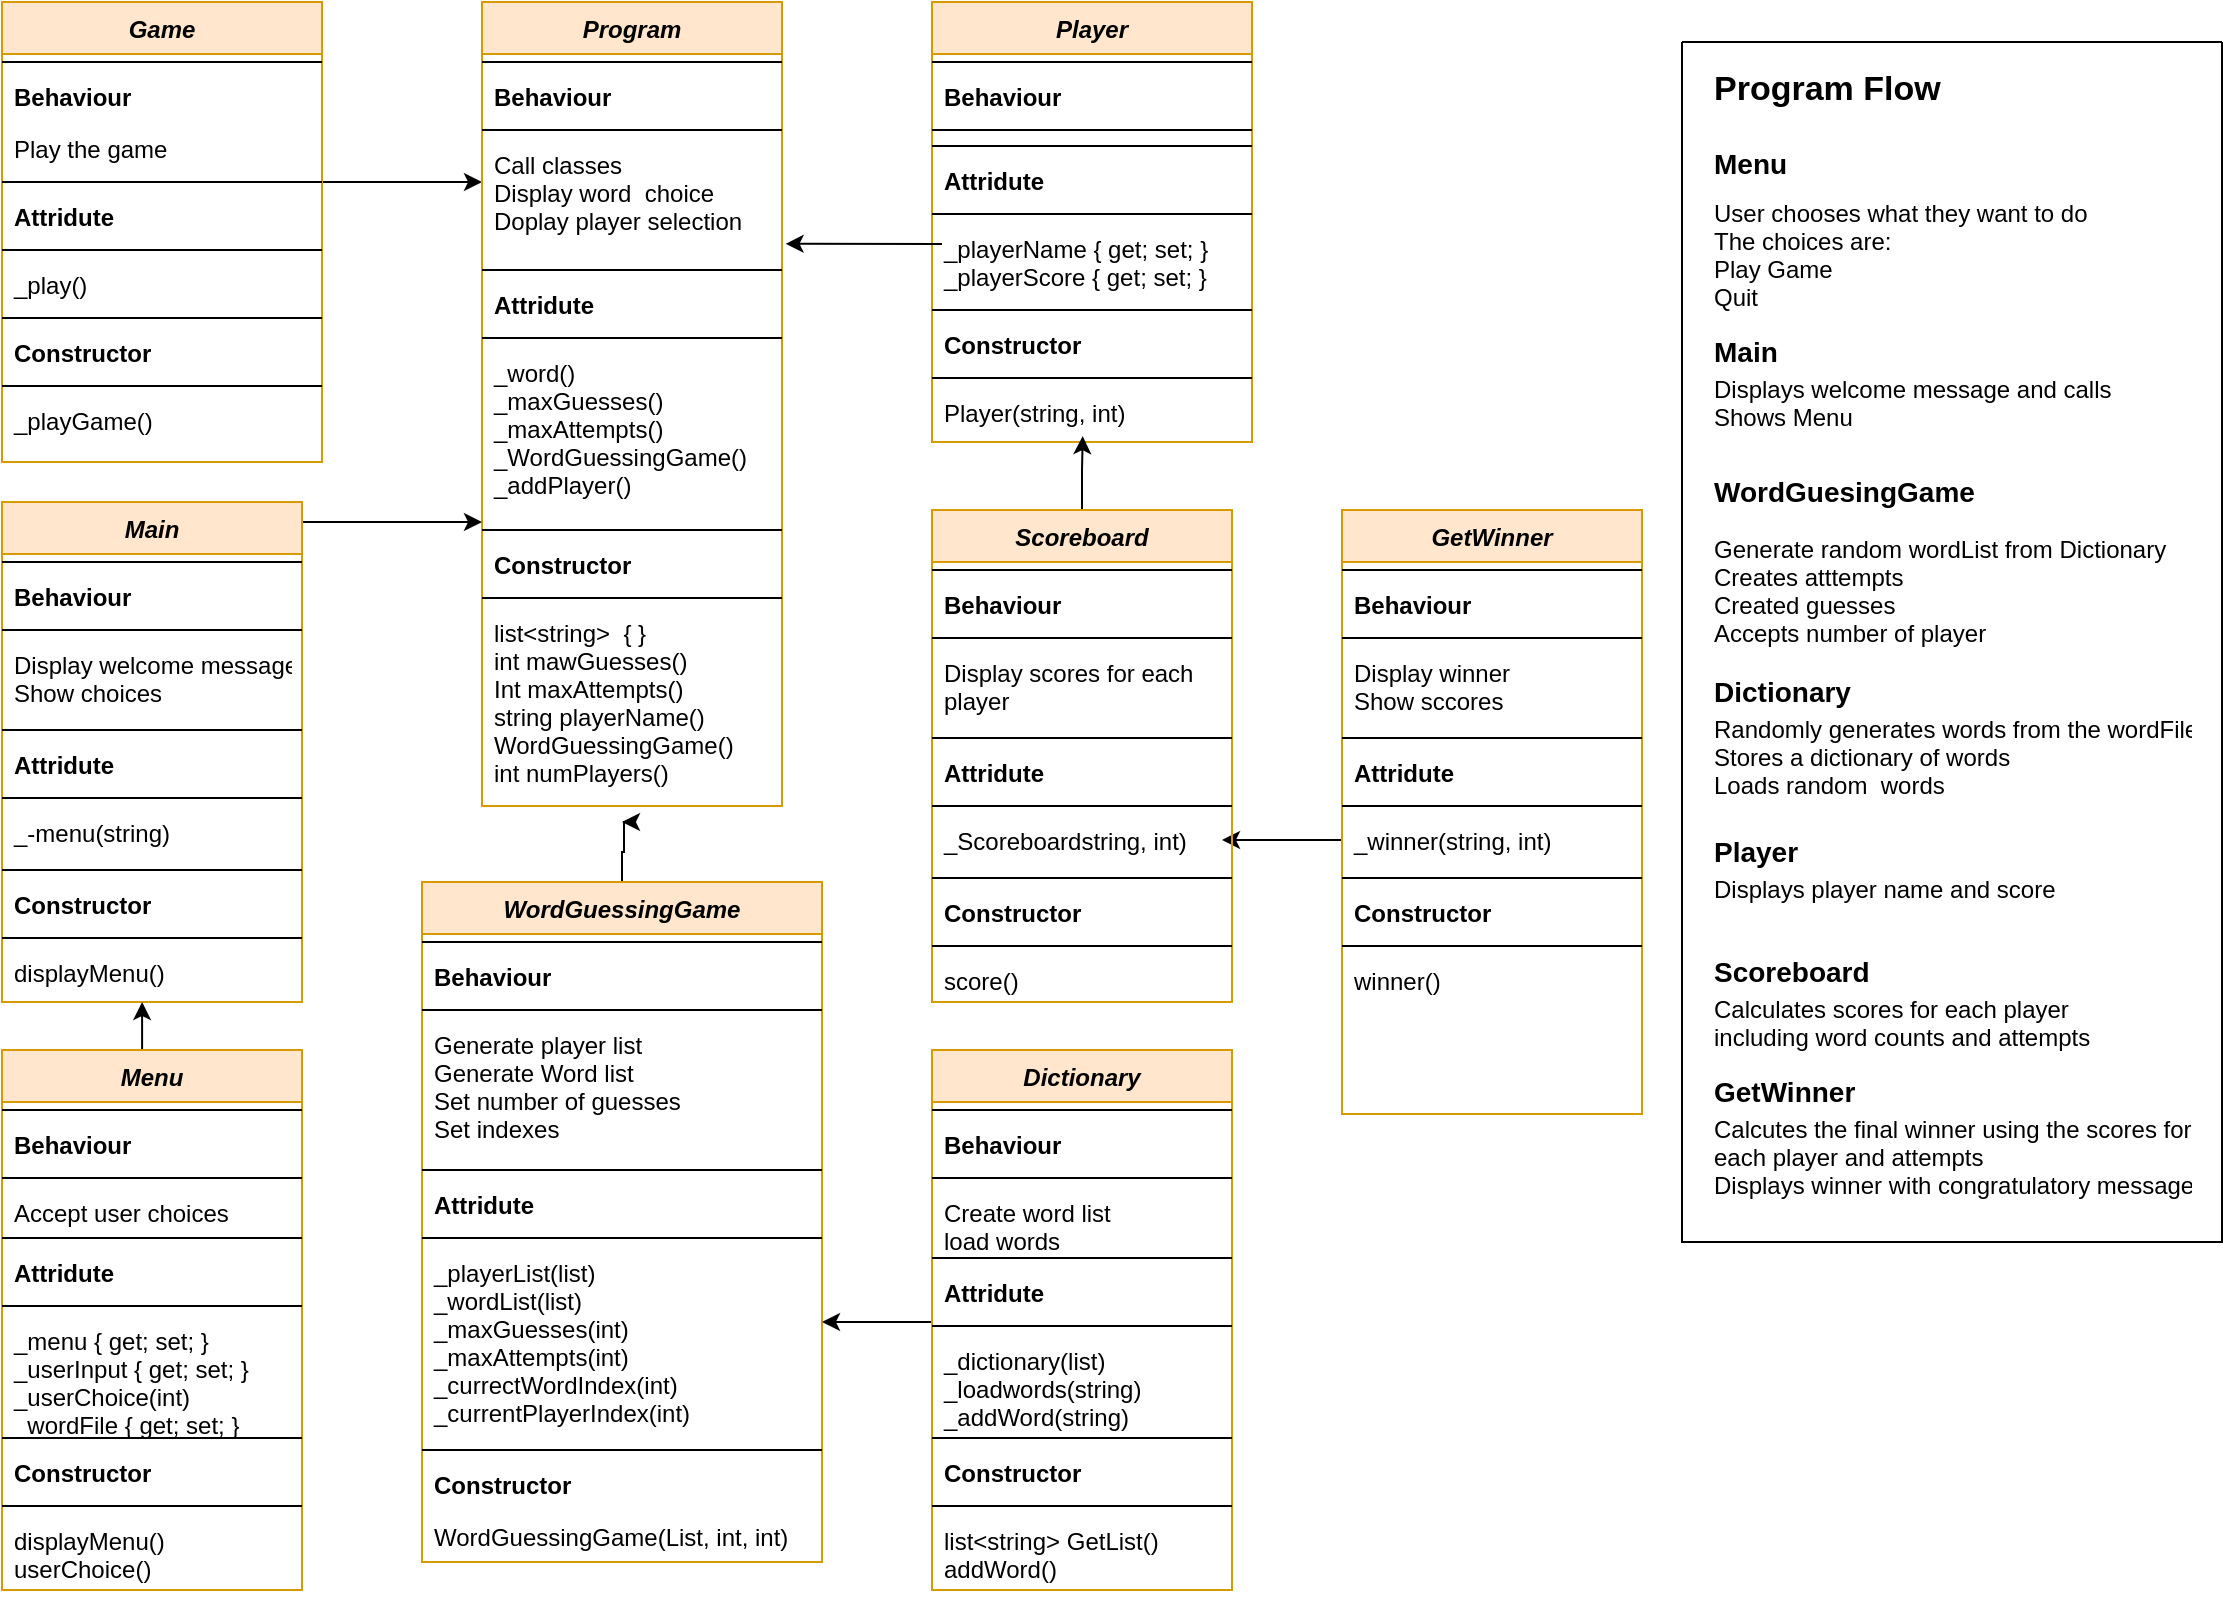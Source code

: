 <mxfile version="21.6.2" type="device">
  <diagram id="C5RBs43oDa-KdzZeNtuy" name="Page-1">
    <mxGraphModel dx="814" dy="486" grid="1" gridSize="10" guides="1" tooltips="1" connect="1" arrows="1" fold="1" page="1" pageScale="1" pageWidth="1169" pageHeight="827" math="0" shadow="0">
      <root>
        <mxCell id="WIyWlLk6GJQsqaUBKTNV-0" />
        <mxCell id="WIyWlLk6GJQsqaUBKTNV-1" parent="WIyWlLk6GJQsqaUBKTNV-0" />
        <mxCell id="d8vHZ9-CNIbVvPVvs19G-96" style="edgeStyle=orthogonalEdgeStyle;rounded=0;orthogonalLoop=1;jettySize=auto;html=1;entryX=0;entryY=0.355;entryDx=0;entryDy=0;entryPerimeter=0;" edge="1" parent="WIyWlLk6GJQsqaUBKTNV-1" source="zkfFHV4jXpPFQw0GAbJ--0" target="d8vHZ9-CNIbVvPVvs19G-12">
          <mxGeometry relative="1" as="geometry">
            <Array as="points">
              <mxPoint x="270" y="110" />
              <mxPoint x="270" y="110" />
            </Array>
          </mxGeometry>
        </mxCell>
        <mxCell id="zkfFHV4jXpPFQw0GAbJ--0" value="Game" style="swimlane;fontStyle=3;align=center;verticalAlign=top;childLayout=stackLayout;horizontal=1;startSize=26;horizontalStack=0;resizeParent=1;resizeLast=0;collapsible=1;marginBottom=0;rounded=0;shadow=0;strokeWidth=1;fillColor=#ffe6cc;strokeColor=#d79b00;" parent="WIyWlLk6GJQsqaUBKTNV-1" vertex="1">
          <mxGeometry x="40" y="20" width="160" height="230" as="geometry">
            <mxRectangle x="230" y="140" width="160" height="26" as="alternateBounds" />
          </mxGeometry>
        </mxCell>
        <mxCell id="VGXQADPyD4Q5-ebPtg5F-6" value="" style="line;html=1;strokeWidth=1;align=left;verticalAlign=middle;spacingTop=-1;spacingLeft=3;spacingRight=3;rotatable=0;labelPosition=right;points=[];portConstraint=eastwest;" parent="zkfFHV4jXpPFQw0GAbJ--0" vertex="1">
          <mxGeometry y="26" width="160" height="8" as="geometry" />
        </mxCell>
        <mxCell id="zkfFHV4jXpPFQw0GAbJ--5" value="Behaviour" style="text;align=left;verticalAlign=top;spacingLeft=4;spacingRight=4;overflow=hidden;rotatable=0;points=[[0,0.5],[1,0.5]];portConstraint=eastwest;fontStyle=1" parent="zkfFHV4jXpPFQw0GAbJ--0" vertex="1">
          <mxGeometry y="34" width="160" height="26" as="geometry" />
        </mxCell>
        <mxCell id="VGXQADPyD4Q5-ebPtg5F-7" value="Play the game" style="text;align=left;verticalAlign=top;spacingLeft=4;spacingRight=4;overflow=hidden;rotatable=0;points=[[0,0.5],[1,0.5]];portConstraint=eastwest;rounded=0;shadow=0;html=0;" parent="zkfFHV4jXpPFQw0GAbJ--0" vertex="1">
          <mxGeometry y="60" width="160" height="26" as="geometry" />
        </mxCell>
        <mxCell id="pnbBOnUo3gL6oTOaRsBU-0" value="" style="line;html=1;strokeWidth=1;align=left;verticalAlign=middle;spacingTop=-1;spacingLeft=3;spacingRight=3;rotatable=0;labelPosition=right;points=[];portConstraint=eastwest;" parent="zkfFHV4jXpPFQw0GAbJ--0" vertex="1">
          <mxGeometry y="86" width="160" height="8" as="geometry" />
        </mxCell>
        <mxCell id="zkfFHV4jXpPFQw0GAbJ--1" value="Attridute" style="text;align=left;verticalAlign=top;spacingLeft=4;spacingRight=4;overflow=hidden;rotatable=0;points=[[0,0.5],[1,0.5]];portConstraint=eastwest;fontStyle=1;" parent="zkfFHV4jXpPFQw0GAbJ--0" vertex="1">
          <mxGeometry y="94" width="160" height="26" as="geometry" />
        </mxCell>
        <mxCell id="pnbBOnUo3gL6oTOaRsBU-6" value="" style="line;html=1;strokeWidth=1;align=left;verticalAlign=middle;spacingTop=-1;spacingLeft=3;spacingRight=3;rotatable=0;labelPosition=right;points=[];portConstraint=eastwest;" parent="zkfFHV4jXpPFQw0GAbJ--0" vertex="1">
          <mxGeometry y="120" width="160" height="8" as="geometry" />
        </mxCell>
        <mxCell id="VGXQADPyD4Q5-ebPtg5F-2" value="_play()" style="text;align=left;verticalAlign=top;spacingLeft=4;spacingRight=4;overflow=hidden;rotatable=0;points=[[0,0.5],[1,0.5]];portConstraint=eastwest;rounded=0;shadow=0;html=0;" parent="zkfFHV4jXpPFQw0GAbJ--0" vertex="1">
          <mxGeometry y="128" width="160" height="26" as="geometry" />
        </mxCell>
        <mxCell id="pnbBOnUo3gL6oTOaRsBU-2" value="" style="line;html=1;strokeWidth=1;align=left;verticalAlign=middle;spacingTop=-1;spacingLeft=3;spacingRight=3;rotatable=0;labelPosition=right;points=[];portConstraint=eastwest;" parent="zkfFHV4jXpPFQw0GAbJ--0" vertex="1">
          <mxGeometry y="154" width="160" height="8" as="geometry" />
        </mxCell>
        <mxCell id="pnbBOnUo3gL6oTOaRsBU-1" value="Constructor" style="text;align=left;verticalAlign=top;spacingLeft=4;spacingRight=4;overflow=hidden;rotatable=0;points=[[0,0.5],[1,0.5]];portConstraint=eastwest;fontStyle=1;" parent="zkfFHV4jXpPFQw0GAbJ--0" vertex="1">
          <mxGeometry y="162" width="160" height="26" as="geometry" />
        </mxCell>
        <mxCell id="pnbBOnUo3gL6oTOaRsBU-4" value="" style="line;html=1;strokeWidth=1;align=left;verticalAlign=middle;spacingTop=-1;spacingLeft=3;spacingRight=3;rotatable=0;labelPosition=right;points=[];portConstraint=eastwest;" parent="zkfFHV4jXpPFQw0GAbJ--0" vertex="1">
          <mxGeometry y="188" width="160" height="8" as="geometry" />
        </mxCell>
        <mxCell id="pnbBOnUo3gL6oTOaRsBU-3" value="_playGame()" style="text;align=left;verticalAlign=top;spacingLeft=4;spacingRight=4;overflow=hidden;rotatable=0;points=[[0,0.5],[1,0.5]];portConstraint=eastwest;rounded=0;shadow=0;html=0;" parent="zkfFHV4jXpPFQw0GAbJ--0" vertex="1">
          <mxGeometry y="196" width="160" height="26" as="geometry" />
        </mxCell>
        <mxCell id="d8vHZ9-CNIbVvPVvs19G-102" style="edgeStyle=orthogonalEdgeStyle;rounded=0;orthogonalLoop=1;jettySize=auto;html=1;" edge="1" parent="WIyWlLk6GJQsqaUBKTNV-1" source="pnbBOnUo3gL6oTOaRsBU-7">
          <mxGeometry relative="1" as="geometry">
            <mxPoint x="350" y="430" as="targetPoint" />
            <Array as="points">
              <mxPoint x="350" y="445" />
              <mxPoint x="351" y="445" />
            </Array>
          </mxGeometry>
        </mxCell>
        <mxCell id="pnbBOnUo3gL6oTOaRsBU-7" value="WordGuessingGame" style="swimlane;fontStyle=3;align=center;verticalAlign=top;childLayout=stackLayout;horizontal=1;startSize=26;horizontalStack=0;resizeParent=1;resizeLast=0;collapsible=1;marginBottom=0;rounded=0;shadow=0;strokeWidth=1;fillColor=#ffe6cc;strokeColor=#d79b00;" parent="WIyWlLk6GJQsqaUBKTNV-1" vertex="1">
          <mxGeometry x="250" y="460" width="200" height="340" as="geometry">
            <mxRectangle x="230" y="140" width="160" height="26" as="alternateBounds" />
          </mxGeometry>
        </mxCell>
        <mxCell id="pnbBOnUo3gL6oTOaRsBU-8" value="" style="line;html=1;strokeWidth=1;align=left;verticalAlign=middle;spacingTop=-1;spacingLeft=3;spacingRight=3;rotatable=0;labelPosition=right;points=[];portConstraint=eastwest;" parent="pnbBOnUo3gL6oTOaRsBU-7" vertex="1">
          <mxGeometry y="26" width="200" height="8" as="geometry" />
        </mxCell>
        <mxCell id="pnbBOnUo3gL6oTOaRsBU-9" value="Behaviour" style="text;align=left;verticalAlign=top;spacingLeft=4;spacingRight=4;overflow=hidden;rotatable=0;points=[[0,0.5],[1,0.5]];portConstraint=eastwest;fontStyle=1" parent="pnbBOnUo3gL6oTOaRsBU-7" vertex="1">
          <mxGeometry y="34" width="200" height="26" as="geometry" />
        </mxCell>
        <mxCell id="pnbBOnUo3gL6oTOaRsBU-10" value="" style="line;html=1;strokeWidth=1;align=left;verticalAlign=middle;spacingTop=-1;spacingLeft=3;spacingRight=3;rotatable=0;labelPosition=right;points=[];portConstraint=eastwest;" parent="pnbBOnUo3gL6oTOaRsBU-7" vertex="1">
          <mxGeometry y="60" width="200" height="8" as="geometry" />
        </mxCell>
        <mxCell id="pnbBOnUo3gL6oTOaRsBU-11" value="Generate player list&#xa;Generate Word list&#xa;Set number of guesses&#xa;Set indexes" style="text;align=left;verticalAlign=top;spacingLeft=4;spacingRight=4;overflow=hidden;rotatable=0;points=[[0,0.5],[1,0.5]];portConstraint=eastwest;rounded=0;shadow=0;html=0;" parent="pnbBOnUo3gL6oTOaRsBU-7" vertex="1">
          <mxGeometry y="68" width="200" height="72" as="geometry" />
        </mxCell>
        <mxCell id="pnbBOnUo3gL6oTOaRsBU-12" value="" style="line;html=1;strokeWidth=1;align=left;verticalAlign=middle;spacingTop=-1;spacingLeft=3;spacingRight=3;rotatable=0;labelPosition=right;points=[];portConstraint=eastwest;" parent="pnbBOnUo3gL6oTOaRsBU-7" vertex="1">
          <mxGeometry y="140" width="200" height="8" as="geometry" />
        </mxCell>
        <mxCell id="pnbBOnUo3gL6oTOaRsBU-13" value="Attridute" style="text;align=left;verticalAlign=top;spacingLeft=4;spacingRight=4;overflow=hidden;rotatable=0;points=[[0,0.5],[1,0.5]];portConstraint=eastwest;fontStyle=1;" parent="pnbBOnUo3gL6oTOaRsBU-7" vertex="1">
          <mxGeometry y="148" width="200" height="26" as="geometry" />
        </mxCell>
        <mxCell id="pnbBOnUo3gL6oTOaRsBU-14" value="" style="line;html=1;strokeWidth=1;align=left;verticalAlign=middle;spacingTop=-1;spacingLeft=3;spacingRight=3;rotatable=0;labelPosition=right;points=[];portConstraint=eastwest;" parent="pnbBOnUo3gL6oTOaRsBU-7" vertex="1">
          <mxGeometry y="174" width="200" height="8" as="geometry" />
        </mxCell>
        <mxCell id="pnbBOnUo3gL6oTOaRsBU-15" value="_playerList(list)&#xa;_wordList(list)&#xa;_maxGuesses(int)&#xa;_maxAttempts(int)&#xa;_currectWordIndex(int)&#xa;_currentPlayerIndex(int)" style="text;align=left;verticalAlign=top;spacingLeft=4;spacingRight=4;overflow=hidden;rotatable=0;points=[[0,0.5],[1,0.5]];portConstraint=eastwest;rounded=0;shadow=0;html=0;" parent="pnbBOnUo3gL6oTOaRsBU-7" vertex="1">
          <mxGeometry y="182" width="200" height="98" as="geometry" />
        </mxCell>
        <mxCell id="pnbBOnUo3gL6oTOaRsBU-16" value="" style="line;html=1;strokeWidth=1;align=left;verticalAlign=middle;spacingTop=-1;spacingLeft=3;spacingRight=3;rotatable=0;labelPosition=right;points=[];portConstraint=eastwest;" parent="pnbBOnUo3gL6oTOaRsBU-7" vertex="1">
          <mxGeometry y="280" width="200" height="8" as="geometry" />
        </mxCell>
        <mxCell id="pnbBOnUo3gL6oTOaRsBU-17" value="Constructor" style="text;align=left;verticalAlign=top;spacingLeft=4;spacingRight=4;overflow=hidden;rotatable=0;points=[[0,0.5],[1,0.5]];portConstraint=eastwest;fontStyle=1;" parent="pnbBOnUo3gL6oTOaRsBU-7" vertex="1">
          <mxGeometry y="288" width="200" height="26" as="geometry" />
        </mxCell>
        <mxCell id="pnbBOnUo3gL6oTOaRsBU-19" value="WordGuessingGame(List, int, int)" style="text;align=left;verticalAlign=top;spacingLeft=4;spacingRight=4;overflow=hidden;rotatable=0;points=[[0,0.5],[1,0.5]];portConstraint=eastwest;rounded=0;shadow=0;html=0;" parent="pnbBOnUo3gL6oTOaRsBU-7" vertex="1">
          <mxGeometry y="314" width="200" height="26" as="geometry" />
        </mxCell>
        <mxCell id="pnbBOnUo3gL6oTOaRsBU-20" value="Player" style="swimlane;fontStyle=3;align=center;verticalAlign=top;childLayout=stackLayout;horizontal=1;startSize=26;horizontalStack=0;resizeParent=1;resizeLast=0;collapsible=1;marginBottom=0;rounded=0;shadow=0;strokeWidth=1;fillColor=#ffe6cc;strokeColor=#d79b00;" parent="WIyWlLk6GJQsqaUBKTNV-1" vertex="1">
          <mxGeometry x="505" y="20" width="160" height="220" as="geometry">
            <mxRectangle x="230" y="140" width="160" height="26" as="alternateBounds" />
          </mxGeometry>
        </mxCell>
        <mxCell id="pnbBOnUo3gL6oTOaRsBU-21" value="" style="line;html=1;strokeWidth=1;align=left;verticalAlign=middle;spacingTop=-1;spacingLeft=3;spacingRight=3;rotatable=0;labelPosition=right;points=[];portConstraint=eastwest;" parent="pnbBOnUo3gL6oTOaRsBU-20" vertex="1">
          <mxGeometry y="26" width="160" height="8" as="geometry" />
        </mxCell>
        <mxCell id="pnbBOnUo3gL6oTOaRsBU-22" value="Behaviour" style="text;align=left;verticalAlign=top;spacingLeft=4;spacingRight=4;overflow=hidden;rotatable=0;points=[[0,0.5],[1,0.5]];portConstraint=eastwest;fontStyle=1" parent="pnbBOnUo3gL6oTOaRsBU-20" vertex="1">
          <mxGeometry y="34" width="160" height="26" as="geometry" />
        </mxCell>
        <mxCell id="pnbBOnUo3gL6oTOaRsBU-23" value="" style="line;html=1;strokeWidth=1;align=left;verticalAlign=middle;spacingTop=-1;spacingLeft=3;spacingRight=3;rotatable=0;labelPosition=right;points=[];portConstraint=eastwest;" parent="pnbBOnUo3gL6oTOaRsBU-20" vertex="1">
          <mxGeometry y="60" width="160" height="8" as="geometry" />
        </mxCell>
        <mxCell id="pnbBOnUo3gL6oTOaRsBU-25" value="" style="line;html=1;strokeWidth=1;align=left;verticalAlign=middle;spacingTop=-1;spacingLeft=3;spacingRight=3;rotatable=0;labelPosition=right;points=[];portConstraint=eastwest;" parent="pnbBOnUo3gL6oTOaRsBU-20" vertex="1">
          <mxGeometry y="68" width="160" height="8" as="geometry" />
        </mxCell>
        <mxCell id="pnbBOnUo3gL6oTOaRsBU-26" value="Attridute" style="text;align=left;verticalAlign=top;spacingLeft=4;spacingRight=4;overflow=hidden;rotatable=0;points=[[0,0.5],[1,0.5]];portConstraint=eastwest;fontStyle=1;" parent="pnbBOnUo3gL6oTOaRsBU-20" vertex="1">
          <mxGeometry y="76" width="160" height="26" as="geometry" />
        </mxCell>
        <mxCell id="pnbBOnUo3gL6oTOaRsBU-27" value="" style="line;html=1;strokeWidth=1;align=left;verticalAlign=middle;spacingTop=-1;spacingLeft=3;spacingRight=3;rotatable=0;labelPosition=right;points=[];portConstraint=eastwest;" parent="pnbBOnUo3gL6oTOaRsBU-20" vertex="1">
          <mxGeometry y="102" width="160" height="8" as="geometry" />
        </mxCell>
        <mxCell id="pnbBOnUo3gL6oTOaRsBU-28" value="_playerName { get; set; }&#xa;_playerScore { get; set; }&#xa;" style="text;align=left;verticalAlign=top;spacingLeft=4;spacingRight=4;overflow=hidden;rotatable=0;points=[[0,0.5],[1,0.5]];portConstraint=eastwest;rounded=0;shadow=0;html=0;" parent="pnbBOnUo3gL6oTOaRsBU-20" vertex="1">
          <mxGeometry y="110" width="160" height="40" as="geometry" />
        </mxCell>
        <mxCell id="pnbBOnUo3gL6oTOaRsBU-29" value="" style="line;html=1;strokeWidth=1;align=left;verticalAlign=middle;spacingTop=-1;spacingLeft=3;spacingRight=3;rotatable=0;labelPosition=right;points=[];portConstraint=eastwest;" parent="pnbBOnUo3gL6oTOaRsBU-20" vertex="1">
          <mxGeometry y="150" width="160" height="8" as="geometry" />
        </mxCell>
        <mxCell id="pnbBOnUo3gL6oTOaRsBU-30" value="Constructor" style="text;align=left;verticalAlign=top;spacingLeft=4;spacingRight=4;overflow=hidden;rotatable=0;points=[[0,0.5],[1,0.5]];portConstraint=eastwest;fontStyle=1;" parent="pnbBOnUo3gL6oTOaRsBU-20" vertex="1">
          <mxGeometry y="158" width="160" height="26" as="geometry" />
        </mxCell>
        <mxCell id="pnbBOnUo3gL6oTOaRsBU-31" value="" style="line;html=1;strokeWidth=1;align=left;verticalAlign=middle;spacingTop=-1;spacingLeft=3;spacingRight=3;rotatable=0;labelPosition=right;points=[];portConstraint=eastwest;" parent="pnbBOnUo3gL6oTOaRsBU-20" vertex="1">
          <mxGeometry y="184" width="160" height="8" as="geometry" />
        </mxCell>
        <mxCell id="pnbBOnUo3gL6oTOaRsBU-32" value="Player(string, int)" style="text;align=left;verticalAlign=top;spacingLeft=4;spacingRight=4;overflow=hidden;rotatable=0;points=[[0,0.5],[1,0.5]];portConstraint=eastwest;rounded=0;shadow=0;html=0;" parent="pnbBOnUo3gL6oTOaRsBU-20" vertex="1">
          <mxGeometry y="192" width="160" height="26" as="geometry" />
        </mxCell>
        <mxCell id="d8vHZ9-CNIbVvPVvs19G-0" value="Program" style="swimlane;fontStyle=3;align=center;verticalAlign=top;childLayout=stackLayout;horizontal=1;startSize=26;horizontalStack=0;resizeParent=1;resizeLast=0;collapsible=1;marginBottom=0;rounded=0;shadow=0;strokeWidth=1;fillColor=#ffe6cc;strokeColor=#d79b00;" vertex="1" parent="WIyWlLk6GJQsqaUBKTNV-1">
          <mxGeometry x="280" y="20" width="150" height="402" as="geometry">
            <mxRectangle x="230" y="140" width="160" height="26" as="alternateBounds" />
          </mxGeometry>
        </mxCell>
        <mxCell id="d8vHZ9-CNIbVvPVvs19G-1" value="" style="line;html=1;strokeWidth=1;align=left;verticalAlign=middle;spacingTop=-1;spacingLeft=3;spacingRight=3;rotatable=0;labelPosition=right;points=[];portConstraint=eastwest;" vertex="1" parent="d8vHZ9-CNIbVvPVvs19G-0">
          <mxGeometry y="26" width="150" height="8" as="geometry" />
        </mxCell>
        <mxCell id="d8vHZ9-CNIbVvPVvs19G-2" value="Behaviour" style="text;align=left;verticalAlign=top;spacingLeft=4;spacingRight=4;overflow=hidden;rotatable=0;points=[[0,0.5],[1,0.5]];portConstraint=eastwest;fontStyle=1" vertex="1" parent="d8vHZ9-CNIbVvPVvs19G-0">
          <mxGeometry y="34" width="150" height="26" as="geometry" />
        </mxCell>
        <mxCell id="d8vHZ9-CNIbVvPVvs19G-3" value="" style="line;html=1;strokeWidth=1;align=left;verticalAlign=middle;spacingTop=-1;spacingLeft=3;spacingRight=3;rotatable=0;labelPosition=right;points=[];portConstraint=eastwest;" vertex="1" parent="d8vHZ9-CNIbVvPVvs19G-0">
          <mxGeometry y="60" width="150" height="8" as="geometry" />
        </mxCell>
        <mxCell id="d8vHZ9-CNIbVvPVvs19G-12" value="Call classes&#xa;Display word  choice&#xa;Doplay player selection" style="text;align=left;verticalAlign=top;spacingLeft=4;spacingRight=4;overflow=hidden;rotatable=0;points=[[0,0.5],[1,0.5]];portConstraint=eastwest;rounded=0;shadow=0;html=0;" vertex="1" parent="d8vHZ9-CNIbVvPVvs19G-0">
          <mxGeometry y="68" width="150" height="62" as="geometry" />
        </mxCell>
        <mxCell id="d8vHZ9-CNIbVvPVvs19G-4" value="" style="line;html=1;strokeWidth=1;align=left;verticalAlign=middle;spacingTop=-1;spacingLeft=3;spacingRight=3;rotatable=0;labelPosition=right;points=[];portConstraint=eastwest;" vertex="1" parent="d8vHZ9-CNIbVvPVvs19G-0">
          <mxGeometry y="130" width="150" height="8" as="geometry" />
        </mxCell>
        <mxCell id="d8vHZ9-CNIbVvPVvs19G-5" value="Attridute" style="text;align=left;verticalAlign=top;spacingLeft=4;spacingRight=4;overflow=hidden;rotatable=0;points=[[0,0.5],[1,0.5]];portConstraint=eastwest;fontStyle=1;" vertex="1" parent="d8vHZ9-CNIbVvPVvs19G-0">
          <mxGeometry y="138" width="150" height="26" as="geometry" />
        </mxCell>
        <mxCell id="d8vHZ9-CNIbVvPVvs19G-6" value="" style="line;html=1;strokeWidth=1;align=left;verticalAlign=middle;spacingTop=-1;spacingLeft=3;spacingRight=3;rotatable=0;labelPosition=right;points=[];portConstraint=eastwest;" vertex="1" parent="d8vHZ9-CNIbVvPVvs19G-0">
          <mxGeometry y="164" width="150" height="8" as="geometry" />
        </mxCell>
        <mxCell id="d8vHZ9-CNIbVvPVvs19G-7" value="_word()&#xa;_maxGuesses()&#xa;_maxAttempts()&#xa;_WordGuessingGame()&#xa;_addPlayer()&#xa;" style="text;align=left;verticalAlign=top;spacingLeft=4;spacingRight=4;overflow=hidden;rotatable=0;points=[[0,0.5],[1,0.5]];portConstraint=eastwest;rounded=0;shadow=0;html=0;" vertex="1" parent="d8vHZ9-CNIbVvPVvs19G-0">
          <mxGeometry y="172" width="150" height="88" as="geometry" />
        </mxCell>
        <mxCell id="d8vHZ9-CNIbVvPVvs19G-8" value="" style="line;html=1;strokeWidth=1;align=left;verticalAlign=middle;spacingTop=-1;spacingLeft=3;spacingRight=3;rotatable=0;labelPosition=right;points=[];portConstraint=eastwest;" vertex="1" parent="d8vHZ9-CNIbVvPVvs19G-0">
          <mxGeometry y="260" width="150" height="8" as="geometry" />
        </mxCell>
        <mxCell id="d8vHZ9-CNIbVvPVvs19G-9" value="Constructor" style="text;align=left;verticalAlign=top;spacingLeft=4;spacingRight=4;overflow=hidden;rotatable=0;points=[[0,0.5],[1,0.5]];portConstraint=eastwest;fontStyle=1;" vertex="1" parent="d8vHZ9-CNIbVvPVvs19G-0">
          <mxGeometry y="268" width="150" height="26" as="geometry" />
        </mxCell>
        <mxCell id="d8vHZ9-CNIbVvPVvs19G-10" value="" style="line;html=1;strokeWidth=1;align=left;verticalAlign=middle;spacingTop=-1;spacingLeft=3;spacingRight=3;rotatable=0;labelPosition=right;points=[];portConstraint=eastwest;" vertex="1" parent="d8vHZ9-CNIbVvPVvs19G-0">
          <mxGeometry y="294" width="150" height="8" as="geometry" />
        </mxCell>
        <mxCell id="d8vHZ9-CNIbVvPVvs19G-11" value="list&lt;string&gt;  { }&#xa;int mawGuesses()&#xa;Int maxAttempts()&#xa;string playerName()&#xa;WordGuessingGame()&#xa;int numPlayers()&#xa;&#xa;" style="text;align=left;verticalAlign=top;spacingLeft=4;spacingRight=4;overflow=hidden;rotatable=0;points=[[0,0.5],[1,0.5]];portConstraint=eastwest;rounded=0;shadow=0;html=0;" vertex="1" parent="d8vHZ9-CNIbVvPVvs19G-0">
          <mxGeometry y="302" width="150" height="100" as="geometry" />
        </mxCell>
        <mxCell id="d8vHZ9-CNIbVvPVvs19G-99" style="edgeStyle=orthogonalEdgeStyle;rounded=0;orthogonalLoop=1;jettySize=auto;html=1;" edge="1" parent="WIyWlLk6GJQsqaUBKTNV-1" source="d8vHZ9-CNIbVvPVvs19G-13">
          <mxGeometry relative="1" as="geometry">
            <mxPoint x="450" y="680" as="targetPoint" />
            <Array as="points">
              <mxPoint x="452" y="680" />
            </Array>
          </mxGeometry>
        </mxCell>
        <mxCell id="d8vHZ9-CNIbVvPVvs19G-13" value="Dictionary" style="swimlane;fontStyle=3;align=center;verticalAlign=top;childLayout=stackLayout;horizontal=1;startSize=26;horizontalStack=0;resizeParent=1;resizeLast=0;collapsible=1;marginBottom=0;rounded=0;shadow=0;strokeWidth=1;fillColor=#ffe6cc;strokeColor=#d79b00;" vertex="1" parent="WIyWlLk6GJQsqaUBKTNV-1">
          <mxGeometry x="505" y="544" width="150" height="270" as="geometry">
            <mxRectangle x="230" y="140" width="160" height="26" as="alternateBounds" />
          </mxGeometry>
        </mxCell>
        <mxCell id="d8vHZ9-CNIbVvPVvs19G-14" value="" style="line;html=1;strokeWidth=1;align=left;verticalAlign=middle;spacingTop=-1;spacingLeft=3;spacingRight=3;rotatable=0;labelPosition=right;points=[];portConstraint=eastwest;" vertex="1" parent="d8vHZ9-CNIbVvPVvs19G-13">
          <mxGeometry y="26" width="150" height="8" as="geometry" />
        </mxCell>
        <mxCell id="d8vHZ9-CNIbVvPVvs19G-15" value="Behaviour" style="text;align=left;verticalAlign=top;spacingLeft=4;spacingRight=4;overflow=hidden;rotatable=0;points=[[0,0.5],[1,0.5]];portConstraint=eastwest;fontStyle=1" vertex="1" parent="d8vHZ9-CNIbVvPVvs19G-13">
          <mxGeometry y="34" width="150" height="26" as="geometry" />
        </mxCell>
        <mxCell id="d8vHZ9-CNIbVvPVvs19G-16" value="" style="line;html=1;strokeWidth=1;align=left;verticalAlign=middle;spacingTop=-1;spacingLeft=3;spacingRight=3;rotatable=0;labelPosition=right;points=[];portConstraint=eastwest;" vertex="1" parent="d8vHZ9-CNIbVvPVvs19G-13">
          <mxGeometry y="60" width="150" height="8" as="geometry" />
        </mxCell>
        <mxCell id="d8vHZ9-CNIbVvPVvs19G-17" value="Create word list&#xa;load words&#xa;" style="text;align=left;verticalAlign=top;spacingLeft=4;spacingRight=4;overflow=hidden;rotatable=0;points=[[0,0.5],[1,0.5]];portConstraint=eastwest;rounded=0;shadow=0;html=0;" vertex="1" parent="d8vHZ9-CNIbVvPVvs19G-13">
          <mxGeometry y="68" width="150" height="32" as="geometry" />
        </mxCell>
        <mxCell id="d8vHZ9-CNIbVvPVvs19G-18" value="" style="line;html=1;strokeWidth=1;align=left;verticalAlign=middle;spacingTop=-1;spacingLeft=3;spacingRight=3;rotatable=0;labelPosition=right;points=[];portConstraint=eastwest;" vertex="1" parent="d8vHZ9-CNIbVvPVvs19G-13">
          <mxGeometry y="100" width="150" height="8" as="geometry" />
        </mxCell>
        <mxCell id="d8vHZ9-CNIbVvPVvs19G-19" value="Attridute" style="text;align=left;verticalAlign=top;spacingLeft=4;spacingRight=4;overflow=hidden;rotatable=0;points=[[0,0.5],[1,0.5]];portConstraint=eastwest;fontStyle=1;" vertex="1" parent="d8vHZ9-CNIbVvPVvs19G-13">
          <mxGeometry y="108" width="150" height="26" as="geometry" />
        </mxCell>
        <mxCell id="d8vHZ9-CNIbVvPVvs19G-20" value="" style="line;html=1;strokeWidth=1;align=left;verticalAlign=middle;spacingTop=-1;spacingLeft=3;spacingRight=3;rotatable=0;labelPosition=right;points=[];portConstraint=eastwest;" vertex="1" parent="d8vHZ9-CNIbVvPVvs19G-13">
          <mxGeometry y="134" width="150" height="8" as="geometry" />
        </mxCell>
        <mxCell id="d8vHZ9-CNIbVvPVvs19G-21" value="_dictionary(list)&#xa;_loadwords(string)&#xa;_addWord(string)" style="text;align=left;verticalAlign=top;spacingLeft=4;spacingRight=4;overflow=hidden;rotatable=0;points=[[0,0.5],[1,0.5]];portConstraint=eastwest;rounded=0;shadow=0;html=0;" vertex="1" parent="d8vHZ9-CNIbVvPVvs19G-13">
          <mxGeometry y="142" width="150" height="48" as="geometry" />
        </mxCell>
        <mxCell id="d8vHZ9-CNIbVvPVvs19G-22" value="" style="line;html=1;strokeWidth=1;align=left;verticalAlign=middle;spacingTop=-1;spacingLeft=3;spacingRight=3;rotatable=0;labelPosition=right;points=[];portConstraint=eastwest;" vertex="1" parent="d8vHZ9-CNIbVvPVvs19G-13">
          <mxGeometry y="190" width="150" height="8" as="geometry" />
        </mxCell>
        <mxCell id="d8vHZ9-CNIbVvPVvs19G-23" value="Constructor" style="text;align=left;verticalAlign=top;spacingLeft=4;spacingRight=4;overflow=hidden;rotatable=0;points=[[0,0.5],[1,0.5]];portConstraint=eastwest;fontStyle=1;" vertex="1" parent="d8vHZ9-CNIbVvPVvs19G-13">
          <mxGeometry y="198" width="150" height="26" as="geometry" />
        </mxCell>
        <mxCell id="d8vHZ9-CNIbVvPVvs19G-24" value="" style="line;html=1;strokeWidth=1;align=left;verticalAlign=middle;spacingTop=-1;spacingLeft=3;spacingRight=3;rotatable=0;labelPosition=right;points=[];portConstraint=eastwest;" vertex="1" parent="d8vHZ9-CNIbVvPVvs19G-13">
          <mxGeometry y="224" width="150" height="8" as="geometry" />
        </mxCell>
        <mxCell id="d8vHZ9-CNIbVvPVvs19G-25" value="list&lt;string&gt; GetList()&#xa;addWord()&#xa;" style="text;align=left;verticalAlign=top;spacingLeft=4;spacingRight=4;overflow=hidden;rotatable=0;points=[[0,0.5],[1,0.5]];portConstraint=eastwest;rounded=0;shadow=0;html=0;" vertex="1" parent="d8vHZ9-CNIbVvPVvs19G-13">
          <mxGeometry y="232" width="150" height="38" as="geometry" />
        </mxCell>
        <mxCell id="d8vHZ9-CNIbVvPVvs19G-97" style="edgeStyle=orthogonalEdgeStyle;rounded=0;orthogonalLoop=1;jettySize=auto;html=1;" edge="1" parent="WIyWlLk6GJQsqaUBKTNV-1" source="d8vHZ9-CNIbVvPVvs19G-39">
          <mxGeometry relative="1" as="geometry">
            <mxPoint x="650" y="439" as="targetPoint" />
            <Array as="points">
              <mxPoint x="780" y="439" />
              <mxPoint x="780" y="439" />
            </Array>
          </mxGeometry>
        </mxCell>
        <mxCell id="d8vHZ9-CNIbVvPVvs19G-39" value="GetWinner" style="swimlane;fontStyle=3;align=center;verticalAlign=top;childLayout=stackLayout;horizontal=1;startSize=26;horizontalStack=0;resizeParent=1;resizeLast=0;collapsible=1;marginBottom=0;rounded=0;shadow=0;strokeWidth=1;fillColor=#ffe6cc;strokeColor=#d79b00;" vertex="1" parent="WIyWlLk6GJQsqaUBKTNV-1">
          <mxGeometry x="710" y="274" width="150" height="302" as="geometry">
            <mxRectangle x="230" y="140" width="160" height="26" as="alternateBounds" />
          </mxGeometry>
        </mxCell>
        <mxCell id="d8vHZ9-CNIbVvPVvs19G-40" value="" style="line;html=1;strokeWidth=1;align=left;verticalAlign=middle;spacingTop=-1;spacingLeft=3;spacingRight=3;rotatable=0;labelPosition=right;points=[];portConstraint=eastwest;" vertex="1" parent="d8vHZ9-CNIbVvPVvs19G-39">
          <mxGeometry y="26" width="150" height="8" as="geometry" />
        </mxCell>
        <mxCell id="d8vHZ9-CNIbVvPVvs19G-41" value="Behaviour" style="text;align=left;verticalAlign=top;spacingLeft=4;spacingRight=4;overflow=hidden;rotatable=0;points=[[0,0.5],[1,0.5]];portConstraint=eastwest;fontStyle=1" vertex="1" parent="d8vHZ9-CNIbVvPVvs19G-39">
          <mxGeometry y="34" width="150" height="26" as="geometry" />
        </mxCell>
        <mxCell id="d8vHZ9-CNIbVvPVvs19G-42" value="" style="line;html=1;strokeWidth=1;align=left;verticalAlign=middle;spacingTop=-1;spacingLeft=3;spacingRight=3;rotatable=0;labelPosition=right;points=[];portConstraint=eastwest;" vertex="1" parent="d8vHZ9-CNIbVvPVvs19G-39">
          <mxGeometry y="60" width="150" height="8" as="geometry" />
        </mxCell>
        <mxCell id="d8vHZ9-CNIbVvPVvs19G-43" value="Display winner&#xa;Show sccores" style="text;align=left;verticalAlign=top;spacingLeft=4;spacingRight=4;overflow=hidden;rotatable=0;points=[[0,0.5],[1,0.5]];portConstraint=eastwest;rounded=0;shadow=0;html=0;" vertex="1" parent="d8vHZ9-CNIbVvPVvs19G-39">
          <mxGeometry y="68" width="150" height="42" as="geometry" />
        </mxCell>
        <mxCell id="d8vHZ9-CNIbVvPVvs19G-44" value="" style="line;html=1;strokeWidth=1;align=left;verticalAlign=middle;spacingTop=-1;spacingLeft=3;spacingRight=3;rotatable=0;labelPosition=right;points=[];portConstraint=eastwest;" vertex="1" parent="d8vHZ9-CNIbVvPVvs19G-39">
          <mxGeometry y="110" width="150" height="8" as="geometry" />
        </mxCell>
        <mxCell id="d8vHZ9-CNIbVvPVvs19G-45" value="Attridute" style="text;align=left;verticalAlign=top;spacingLeft=4;spacingRight=4;overflow=hidden;rotatable=0;points=[[0,0.5],[1,0.5]];portConstraint=eastwest;fontStyle=1;" vertex="1" parent="d8vHZ9-CNIbVvPVvs19G-39">
          <mxGeometry y="118" width="150" height="26" as="geometry" />
        </mxCell>
        <mxCell id="d8vHZ9-CNIbVvPVvs19G-46" value="" style="line;html=1;strokeWidth=1;align=left;verticalAlign=middle;spacingTop=-1;spacingLeft=3;spacingRight=3;rotatable=0;labelPosition=right;points=[];portConstraint=eastwest;" vertex="1" parent="d8vHZ9-CNIbVvPVvs19G-39">
          <mxGeometry y="144" width="150" height="8" as="geometry" />
        </mxCell>
        <mxCell id="d8vHZ9-CNIbVvPVvs19G-47" value="_winner(string, int)" style="text;align=left;verticalAlign=top;spacingLeft=4;spacingRight=4;overflow=hidden;rotatable=0;points=[[0,0.5],[1,0.5]];portConstraint=eastwest;rounded=0;shadow=0;html=0;" vertex="1" parent="d8vHZ9-CNIbVvPVvs19G-39">
          <mxGeometry y="152" width="150" height="28" as="geometry" />
        </mxCell>
        <mxCell id="d8vHZ9-CNIbVvPVvs19G-48" value="" style="line;html=1;strokeWidth=1;align=left;verticalAlign=middle;spacingTop=-1;spacingLeft=3;spacingRight=3;rotatable=0;labelPosition=right;points=[];portConstraint=eastwest;" vertex="1" parent="d8vHZ9-CNIbVvPVvs19G-39">
          <mxGeometry y="180" width="150" height="8" as="geometry" />
        </mxCell>
        <mxCell id="d8vHZ9-CNIbVvPVvs19G-49" value="Constructor" style="text;align=left;verticalAlign=top;spacingLeft=4;spacingRight=4;overflow=hidden;rotatable=0;points=[[0,0.5],[1,0.5]];portConstraint=eastwest;fontStyle=1;" vertex="1" parent="d8vHZ9-CNIbVvPVvs19G-39">
          <mxGeometry y="188" width="150" height="26" as="geometry" />
        </mxCell>
        <mxCell id="d8vHZ9-CNIbVvPVvs19G-50" value="" style="line;html=1;strokeWidth=1;align=left;verticalAlign=middle;spacingTop=-1;spacingLeft=3;spacingRight=3;rotatable=0;labelPosition=right;points=[];portConstraint=eastwest;" vertex="1" parent="d8vHZ9-CNIbVvPVvs19G-39">
          <mxGeometry y="214" width="150" height="8" as="geometry" />
        </mxCell>
        <mxCell id="d8vHZ9-CNIbVvPVvs19G-51" value="winner()" style="text;align=left;verticalAlign=top;spacingLeft=4;spacingRight=4;overflow=hidden;rotatable=0;points=[[0,0.5],[1,0.5]];portConstraint=eastwest;rounded=0;shadow=0;html=0;" vertex="1" parent="d8vHZ9-CNIbVvPVvs19G-39">
          <mxGeometry y="222" width="150" height="38" as="geometry" />
        </mxCell>
        <mxCell id="d8vHZ9-CNIbVvPVvs19G-95" style="edgeStyle=orthogonalEdgeStyle;rounded=0;orthogonalLoop=1;jettySize=auto;html=1;" edge="1" parent="WIyWlLk6GJQsqaUBKTNV-1" source="d8vHZ9-CNIbVvPVvs19G-52" target="d8vHZ9-CNIbVvPVvs19G-7">
          <mxGeometry relative="1" as="geometry">
            <mxPoint x="320" y="290" as="targetPoint" />
            <Array as="points">
              <mxPoint x="115" y="280" />
            </Array>
          </mxGeometry>
        </mxCell>
        <mxCell id="d8vHZ9-CNIbVvPVvs19G-52" value="Main" style="swimlane;fontStyle=3;align=center;verticalAlign=top;childLayout=stackLayout;horizontal=1;startSize=26;horizontalStack=0;resizeParent=1;resizeLast=0;collapsible=1;marginBottom=0;rounded=0;shadow=0;strokeWidth=1;fillColor=#ffe6cc;strokeColor=#d79b00;" vertex="1" parent="WIyWlLk6GJQsqaUBKTNV-1">
          <mxGeometry x="40" y="270" width="150" height="250" as="geometry">
            <mxRectangle x="230" y="140" width="160" height="26" as="alternateBounds" />
          </mxGeometry>
        </mxCell>
        <mxCell id="d8vHZ9-CNIbVvPVvs19G-53" value="" style="line;html=1;strokeWidth=1;align=left;verticalAlign=middle;spacingTop=-1;spacingLeft=3;spacingRight=3;rotatable=0;labelPosition=right;points=[];portConstraint=eastwest;" vertex="1" parent="d8vHZ9-CNIbVvPVvs19G-52">
          <mxGeometry y="26" width="150" height="8" as="geometry" />
        </mxCell>
        <mxCell id="d8vHZ9-CNIbVvPVvs19G-54" value="Behaviour" style="text;align=left;verticalAlign=top;spacingLeft=4;spacingRight=4;overflow=hidden;rotatable=0;points=[[0,0.5],[1,0.5]];portConstraint=eastwest;fontStyle=1" vertex="1" parent="d8vHZ9-CNIbVvPVvs19G-52">
          <mxGeometry y="34" width="150" height="26" as="geometry" />
        </mxCell>
        <mxCell id="d8vHZ9-CNIbVvPVvs19G-55" value="" style="line;html=1;strokeWidth=1;align=left;verticalAlign=middle;spacingTop=-1;spacingLeft=3;spacingRight=3;rotatable=0;labelPosition=right;points=[];portConstraint=eastwest;" vertex="1" parent="d8vHZ9-CNIbVvPVvs19G-52">
          <mxGeometry y="60" width="150" height="8" as="geometry" />
        </mxCell>
        <mxCell id="d8vHZ9-CNIbVvPVvs19G-56" value="Display welcome message&#xa;Show choices" style="text;align=left;verticalAlign=top;spacingLeft=4;spacingRight=4;overflow=hidden;rotatable=0;points=[[0,0.5],[1,0.5]];portConstraint=eastwest;rounded=0;shadow=0;html=0;" vertex="1" parent="d8vHZ9-CNIbVvPVvs19G-52">
          <mxGeometry y="68" width="150" height="42" as="geometry" />
        </mxCell>
        <mxCell id="d8vHZ9-CNIbVvPVvs19G-57" value="" style="line;html=1;strokeWidth=1;align=left;verticalAlign=middle;spacingTop=-1;spacingLeft=3;spacingRight=3;rotatable=0;labelPosition=right;points=[];portConstraint=eastwest;" vertex="1" parent="d8vHZ9-CNIbVvPVvs19G-52">
          <mxGeometry y="110" width="150" height="8" as="geometry" />
        </mxCell>
        <mxCell id="d8vHZ9-CNIbVvPVvs19G-58" value="Attridute" style="text;align=left;verticalAlign=top;spacingLeft=4;spacingRight=4;overflow=hidden;rotatable=0;points=[[0,0.5],[1,0.5]];portConstraint=eastwest;fontStyle=1;" vertex="1" parent="d8vHZ9-CNIbVvPVvs19G-52">
          <mxGeometry y="118" width="150" height="26" as="geometry" />
        </mxCell>
        <mxCell id="d8vHZ9-CNIbVvPVvs19G-59" value="" style="line;html=1;strokeWidth=1;align=left;verticalAlign=middle;spacingTop=-1;spacingLeft=3;spacingRight=3;rotatable=0;labelPosition=right;points=[];portConstraint=eastwest;" vertex="1" parent="d8vHZ9-CNIbVvPVvs19G-52">
          <mxGeometry y="144" width="150" height="8" as="geometry" />
        </mxCell>
        <mxCell id="d8vHZ9-CNIbVvPVvs19G-60" value="_-menu(string)&#xa;_" style="text;align=left;verticalAlign=top;spacingLeft=4;spacingRight=4;overflow=hidden;rotatable=0;points=[[0,0.5],[1,0.5]];portConstraint=eastwest;rounded=0;shadow=0;html=0;" vertex="1" parent="d8vHZ9-CNIbVvPVvs19G-52">
          <mxGeometry y="152" width="150" height="28" as="geometry" />
        </mxCell>
        <mxCell id="d8vHZ9-CNIbVvPVvs19G-61" value="" style="line;html=1;strokeWidth=1;align=left;verticalAlign=middle;spacingTop=-1;spacingLeft=3;spacingRight=3;rotatable=0;labelPosition=right;points=[];portConstraint=eastwest;" vertex="1" parent="d8vHZ9-CNIbVvPVvs19G-52">
          <mxGeometry y="180" width="150" height="8" as="geometry" />
        </mxCell>
        <mxCell id="d8vHZ9-CNIbVvPVvs19G-62" value="Constructor" style="text;align=left;verticalAlign=top;spacingLeft=4;spacingRight=4;overflow=hidden;rotatable=0;points=[[0,0.5],[1,0.5]];portConstraint=eastwest;fontStyle=1;" vertex="1" parent="d8vHZ9-CNIbVvPVvs19G-52">
          <mxGeometry y="188" width="150" height="26" as="geometry" />
        </mxCell>
        <mxCell id="d8vHZ9-CNIbVvPVvs19G-63" value="" style="line;html=1;strokeWidth=1;align=left;verticalAlign=middle;spacingTop=-1;spacingLeft=3;spacingRight=3;rotatable=0;labelPosition=right;points=[];portConstraint=eastwest;" vertex="1" parent="d8vHZ9-CNIbVvPVvs19G-52">
          <mxGeometry y="214" width="150" height="8" as="geometry" />
        </mxCell>
        <mxCell id="d8vHZ9-CNIbVvPVvs19G-64" value="displayMenu()&#xa;" style="text;align=left;verticalAlign=top;spacingLeft=4;spacingRight=4;overflow=hidden;rotatable=0;points=[[0,0.5],[1,0.5]];portConstraint=eastwest;rounded=0;shadow=0;html=0;" vertex="1" parent="d8vHZ9-CNIbVvPVvs19G-52">
          <mxGeometry y="222" width="150" height="28" as="geometry" />
        </mxCell>
        <mxCell id="d8vHZ9-CNIbVvPVvs19G-92" style="edgeStyle=orthogonalEdgeStyle;rounded=0;orthogonalLoop=1;jettySize=auto;html=1;entryX=0.467;entryY=1;entryDx=0;entryDy=0;entryPerimeter=0;" edge="1" parent="WIyWlLk6GJQsqaUBKTNV-1" source="d8vHZ9-CNIbVvPVvs19G-65" target="d8vHZ9-CNIbVvPVvs19G-64">
          <mxGeometry relative="1" as="geometry">
            <mxPoint x="115" y="600" as="targetPoint" />
            <Array as="points">
              <mxPoint x="110" y="610" />
              <mxPoint x="110" y="610" />
            </Array>
          </mxGeometry>
        </mxCell>
        <mxCell id="d8vHZ9-CNIbVvPVvs19G-65" value="Menu" style="swimlane;fontStyle=3;align=center;verticalAlign=top;childLayout=stackLayout;horizontal=1;startSize=26;horizontalStack=0;resizeParent=1;resizeLast=0;collapsible=1;marginBottom=0;rounded=0;shadow=0;strokeWidth=1;fillColor=#ffe6cc;strokeColor=#d79b00;" vertex="1" parent="WIyWlLk6GJQsqaUBKTNV-1">
          <mxGeometry x="40" y="544" width="150" height="270" as="geometry">
            <mxRectangle x="230" y="140" width="160" height="26" as="alternateBounds" />
          </mxGeometry>
        </mxCell>
        <mxCell id="d8vHZ9-CNIbVvPVvs19G-66" value="" style="line;html=1;strokeWidth=1;align=left;verticalAlign=middle;spacingTop=-1;spacingLeft=3;spacingRight=3;rotatable=0;labelPosition=right;points=[];portConstraint=eastwest;" vertex="1" parent="d8vHZ9-CNIbVvPVvs19G-65">
          <mxGeometry y="26" width="150" height="8" as="geometry" />
        </mxCell>
        <mxCell id="d8vHZ9-CNIbVvPVvs19G-67" value="Behaviour" style="text;align=left;verticalAlign=top;spacingLeft=4;spacingRight=4;overflow=hidden;rotatable=0;points=[[0,0.5],[1,0.5]];portConstraint=eastwest;fontStyle=1" vertex="1" parent="d8vHZ9-CNIbVvPVvs19G-65">
          <mxGeometry y="34" width="150" height="26" as="geometry" />
        </mxCell>
        <mxCell id="d8vHZ9-CNIbVvPVvs19G-68" value="" style="line;html=1;strokeWidth=1;align=left;verticalAlign=middle;spacingTop=-1;spacingLeft=3;spacingRight=3;rotatable=0;labelPosition=right;points=[];portConstraint=eastwest;" vertex="1" parent="d8vHZ9-CNIbVvPVvs19G-65">
          <mxGeometry y="60" width="150" height="8" as="geometry" />
        </mxCell>
        <mxCell id="d8vHZ9-CNIbVvPVvs19G-69" value="Accept user choices" style="text;align=left;verticalAlign=top;spacingLeft=4;spacingRight=4;overflow=hidden;rotatable=0;points=[[0,0.5],[1,0.5]];portConstraint=eastwest;rounded=0;shadow=0;html=0;" vertex="1" parent="d8vHZ9-CNIbVvPVvs19G-65">
          <mxGeometry y="68" width="150" height="22" as="geometry" />
        </mxCell>
        <mxCell id="d8vHZ9-CNIbVvPVvs19G-70" value="" style="line;html=1;strokeWidth=1;align=left;verticalAlign=middle;spacingTop=-1;spacingLeft=3;spacingRight=3;rotatable=0;labelPosition=right;points=[];portConstraint=eastwest;" vertex="1" parent="d8vHZ9-CNIbVvPVvs19G-65">
          <mxGeometry y="90" width="150" height="8" as="geometry" />
        </mxCell>
        <mxCell id="d8vHZ9-CNIbVvPVvs19G-71" value="Attridute" style="text;align=left;verticalAlign=top;spacingLeft=4;spacingRight=4;overflow=hidden;rotatable=0;points=[[0,0.5],[1,0.5]];portConstraint=eastwest;fontStyle=1;" vertex="1" parent="d8vHZ9-CNIbVvPVvs19G-65">
          <mxGeometry y="98" width="150" height="26" as="geometry" />
        </mxCell>
        <mxCell id="d8vHZ9-CNIbVvPVvs19G-72" value="" style="line;html=1;strokeWidth=1;align=left;verticalAlign=middle;spacingTop=-1;spacingLeft=3;spacingRight=3;rotatable=0;labelPosition=right;points=[];portConstraint=eastwest;" vertex="1" parent="d8vHZ9-CNIbVvPVvs19G-65">
          <mxGeometry y="124" width="150" height="8" as="geometry" />
        </mxCell>
        <mxCell id="d8vHZ9-CNIbVvPVvs19G-73" value="_menu { get; set; }&#xa;_userInput { get; set; }&#xa;_userChoice(int)&#xa;_wordFile { get; set; }" style="text;align=left;verticalAlign=top;spacingLeft=4;spacingRight=4;overflow=hidden;rotatable=0;points=[[0,0.5],[1,0.5]];portConstraint=eastwest;rounded=0;shadow=0;html=0;" vertex="1" parent="d8vHZ9-CNIbVvPVvs19G-65">
          <mxGeometry y="132" width="150" height="58" as="geometry" />
        </mxCell>
        <mxCell id="d8vHZ9-CNIbVvPVvs19G-74" value="" style="line;html=1;strokeWidth=1;align=left;verticalAlign=middle;spacingTop=-1;spacingLeft=3;spacingRight=3;rotatable=0;labelPosition=right;points=[];portConstraint=eastwest;" vertex="1" parent="d8vHZ9-CNIbVvPVvs19G-65">
          <mxGeometry y="190" width="150" height="8" as="geometry" />
        </mxCell>
        <mxCell id="d8vHZ9-CNIbVvPVvs19G-75" value="Constructor" style="text;align=left;verticalAlign=top;spacingLeft=4;spacingRight=4;overflow=hidden;rotatable=0;points=[[0,0.5],[1,0.5]];portConstraint=eastwest;fontStyle=1;" vertex="1" parent="d8vHZ9-CNIbVvPVvs19G-65">
          <mxGeometry y="198" width="150" height="26" as="geometry" />
        </mxCell>
        <mxCell id="d8vHZ9-CNIbVvPVvs19G-76" value="" style="line;html=1;strokeWidth=1;align=left;verticalAlign=middle;spacingTop=-1;spacingLeft=3;spacingRight=3;rotatable=0;labelPosition=right;points=[];portConstraint=eastwest;" vertex="1" parent="d8vHZ9-CNIbVvPVvs19G-65">
          <mxGeometry y="224" width="150" height="8" as="geometry" />
        </mxCell>
        <mxCell id="d8vHZ9-CNIbVvPVvs19G-77" value="displayMenu()&#xa;userChoice()&#xa;" style="text;align=left;verticalAlign=top;spacingLeft=4;spacingRight=4;overflow=hidden;rotatable=0;points=[[0,0.5],[1,0.5]];portConstraint=eastwest;rounded=0;shadow=0;html=0;" vertex="1" parent="d8vHZ9-CNIbVvPVvs19G-65">
          <mxGeometry y="232" width="150" height="38" as="geometry" />
        </mxCell>
        <mxCell id="d8vHZ9-CNIbVvPVvs19G-84" value="" style="endArrow=classic;html=1;rounded=0;entryX=1.012;entryY=0.853;entryDx=0;entryDy=0;entryPerimeter=0;" edge="1" parent="WIyWlLk6GJQsqaUBKTNV-1" target="d8vHZ9-CNIbVvPVvs19G-12">
          <mxGeometry width="50" height="50" relative="1" as="geometry">
            <mxPoint x="510" y="141" as="sourcePoint" />
            <mxPoint x="480" y="160" as="targetPoint" />
          </mxGeometry>
        </mxCell>
        <mxCell id="d8vHZ9-CNIbVvPVvs19G-106" style="edgeStyle=orthogonalEdgeStyle;rounded=0;orthogonalLoop=1;jettySize=auto;html=1;entryX=0.471;entryY=0.964;entryDx=0;entryDy=0;entryPerimeter=0;" edge="1" parent="WIyWlLk6GJQsqaUBKTNV-1" source="d8vHZ9-CNIbVvPVvs19G-26" target="pnbBOnUo3gL6oTOaRsBU-32">
          <mxGeometry relative="1" as="geometry" />
        </mxCell>
        <mxCell id="d8vHZ9-CNIbVvPVvs19G-26" value="Scoreboard" style="swimlane;fontStyle=3;align=center;verticalAlign=top;childLayout=stackLayout;horizontal=1;startSize=26;horizontalStack=0;resizeParent=1;resizeLast=0;collapsible=1;marginBottom=0;rounded=0;shadow=0;strokeWidth=1;fillColor=#ffe6cc;strokeColor=#d79b00;" vertex="1" parent="WIyWlLk6GJQsqaUBKTNV-1">
          <mxGeometry x="505" y="274" width="150" height="246" as="geometry">
            <mxRectangle x="230" y="140" width="160" height="26" as="alternateBounds" />
          </mxGeometry>
        </mxCell>
        <mxCell id="d8vHZ9-CNIbVvPVvs19G-27" value="" style="line;html=1;strokeWidth=1;align=left;verticalAlign=middle;spacingTop=-1;spacingLeft=3;spacingRight=3;rotatable=0;labelPosition=right;points=[];portConstraint=eastwest;" vertex="1" parent="d8vHZ9-CNIbVvPVvs19G-26">
          <mxGeometry y="26" width="150" height="8" as="geometry" />
        </mxCell>
        <mxCell id="d8vHZ9-CNIbVvPVvs19G-28" value="Behaviour" style="text;align=left;verticalAlign=top;spacingLeft=4;spacingRight=4;overflow=hidden;rotatable=0;points=[[0,0.5],[1,0.5]];portConstraint=eastwest;fontStyle=1" vertex="1" parent="d8vHZ9-CNIbVvPVvs19G-26">
          <mxGeometry y="34" width="150" height="26" as="geometry" />
        </mxCell>
        <mxCell id="d8vHZ9-CNIbVvPVvs19G-29" value="" style="line;html=1;strokeWidth=1;align=left;verticalAlign=middle;spacingTop=-1;spacingLeft=3;spacingRight=3;rotatable=0;labelPosition=right;points=[];portConstraint=eastwest;" vertex="1" parent="d8vHZ9-CNIbVvPVvs19G-26">
          <mxGeometry y="60" width="150" height="8" as="geometry" />
        </mxCell>
        <mxCell id="d8vHZ9-CNIbVvPVvs19G-30" value="Display scores for each  &#xa;player" style="text;align=left;verticalAlign=top;spacingLeft=4;spacingRight=4;overflow=hidden;rotatable=0;points=[[0,0.5],[1,0.5]];portConstraint=eastwest;rounded=0;shadow=0;html=0;" vertex="1" parent="d8vHZ9-CNIbVvPVvs19G-26">
          <mxGeometry y="68" width="150" height="42" as="geometry" />
        </mxCell>
        <mxCell id="d8vHZ9-CNIbVvPVvs19G-31" value="" style="line;html=1;strokeWidth=1;align=left;verticalAlign=middle;spacingTop=-1;spacingLeft=3;spacingRight=3;rotatable=0;labelPosition=right;points=[];portConstraint=eastwest;" vertex="1" parent="d8vHZ9-CNIbVvPVvs19G-26">
          <mxGeometry y="110" width="150" height="8" as="geometry" />
        </mxCell>
        <mxCell id="d8vHZ9-CNIbVvPVvs19G-32" value="Attridute" style="text;align=left;verticalAlign=top;spacingLeft=4;spacingRight=4;overflow=hidden;rotatable=0;points=[[0,0.5],[1,0.5]];portConstraint=eastwest;fontStyle=1;" vertex="1" parent="d8vHZ9-CNIbVvPVvs19G-26">
          <mxGeometry y="118" width="150" height="26" as="geometry" />
        </mxCell>
        <mxCell id="d8vHZ9-CNIbVvPVvs19G-33" value="" style="line;html=1;strokeWidth=1;align=left;verticalAlign=middle;spacingTop=-1;spacingLeft=3;spacingRight=3;rotatable=0;labelPosition=right;points=[];portConstraint=eastwest;" vertex="1" parent="d8vHZ9-CNIbVvPVvs19G-26">
          <mxGeometry y="144" width="150" height="8" as="geometry" />
        </mxCell>
        <mxCell id="d8vHZ9-CNIbVvPVvs19G-34" value="_Scoreboardstring, int)" style="text;align=left;verticalAlign=top;spacingLeft=4;spacingRight=4;overflow=hidden;rotatable=0;points=[[0,0.5],[1,0.5]];portConstraint=eastwest;rounded=0;shadow=0;html=0;" vertex="1" parent="d8vHZ9-CNIbVvPVvs19G-26">
          <mxGeometry y="152" width="150" height="28" as="geometry" />
        </mxCell>
        <mxCell id="d8vHZ9-CNIbVvPVvs19G-35" value="" style="line;html=1;strokeWidth=1;align=left;verticalAlign=middle;spacingTop=-1;spacingLeft=3;spacingRight=3;rotatable=0;labelPosition=right;points=[];portConstraint=eastwest;" vertex="1" parent="d8vHZ9-CNIbVvPVvs19G-26">
          <mxGeometry y="180" width="150" height="8" as="geometry" />
        </mxCell>
        <mxCell id="d8vHZ9-CNIbVvPVvs19G-36" value="Constructor" style="text;align=left;verticalAlign=top;spacingLeft=4;spacingRight=4;overflow=hidden;rotatable=0;points=[[0,0.5],[1,0.5]];portConstraint=eastwest;fontStyle=1;" vertex="1" parent="d8vHZ9-CNIbVvPVvs19G-26">
          <mxGeometry y="188" width="150" height="26" as="geometry" />
        </mxCell>
        <mxCell id="d8vHZ9-CNIbVvPVvs19G-37" value="" style="line;html=1;strokeWidth=1;align=left;verticalAlign=middle;spacingTop=-1;spacingLeft=3;spacingRight=3;rotatable=0;labelPosition=right;points=[];portConstraint=eastwest;" vertex="1" parent="d8vHZ9-CNIbVvPVvs19G-26">
          <mxGeometry y="214" width="150" height="8" as="geometry" />
        </mxCell>
        <mxCell id="d8vHZ9-CNIbVvPVvs19G-38" value="score()" style="text;align=left;verticalAlign=top;spacingLeft=4;spacingRight=4;overflow=hidden;rotatable=0;points=[[0,0.5],[1,0.5]];portConstraint=eastwest;rounded=0;shadow=0;html=0;" vertex="1" parent="d8vHZ9-CNIbVvPVvs19G-26">
          <mxGeometry y="222" width="150" height="18" as="geometry" />
        </mxCell>
        <mxCell id="d8vHZ9-CNIbVvPVvs19G-107" value="" style="swimlane;startSize=0;" vertex="1" parent="WIyWlLk6GJQsqaUBKTNV-1">
          <mxGeometry x="880" y="40" width="270" height="600" as="geometry" />
        </mxCell>
        <mxCell id="d8vHZ9-CNIbVvPVvs19G-108" value="Program Flow&#xa;&#xa;" style="text;align=left;verticalAlign=top;spacingLeft=4;spacingRight=4;overflow=hidden;rotatable=0;points=[[0,0.5],[1,0.5]];portConstraint=eastwest;rounded=0;shadow=0;html=0;fontStyle=1;fontSize=17;" vertex="1" parent="d8vHZ9-CNIbVvPVvs19G-107">
          <mxGeometry x="10" y="6" width="250" height="34" as="geometry" />
        </mxCell>
        <mxCell id="d8vHZ9-CNIbVvPVvs19G-109" value="User chooses what they want to do &#xa;The choices are:&#xa;Play Game&#xa;Quit&#xa;&#xa;&#xa;" style="text;align=left;verticalAlign=top;spacingLeft=4;spacingRight=4;overflow=hidden;rotatable=0;points=[[0,0.5],[1,0.5]];portConstraint=eastwest;rounded=0;shadow=0;html=0;fontStyle=0;fontSize=12;" vertex="1" parent="d8vHZ9-CNIbVvPVvs19G-107">
          <mxGeometry x="10" y="72" width="250" height="70" as="geometry" />
        </mxCell>
        <mxCell id="d8vHZ9-CNIbVvPVvs19G-111" value="Menu" style="text;align=left;verticalAlign=top;spacingLeft=4;spacingRight=4;overflow=hidden;rotatable=0;points=[[0,0.5],[1,0.5]];portConstraint=eastwest;rounded=0;shadow=0;html=0;fontStyle=1;fontSize=14;" vertex="1" parent="d8vHZ9-CNIbVvPVvs19G-107">
          <mxGeometry x="10" y="46" width="250" height="34" as="geometry" />
        </mxCell>
        <mxCell id="d8vHZ9-CNIbVvPVvs19G-112" value="Main" style="text;align=left;verticalAlign=top;spacingLeft=4;spacingRight=4;overflow=hidden;rotatable=0;points=[[0,0.5],[1,0.5]];portConstraint=eastwest;rounded=0;shadow=0;html=0;fontStyle=1;fontSize=14;" vertex="1" parent="d8vHZ9-CNIbVvPVvs19G-107">
          <mxGeometry x="10" y="140" width="250" height="34" as="geometry" />
        </mxCell>
        <mxCell id="d8vHZ9-CNIbVvPVvs19G-113" value="Displays welcome message and calls &#xa;Shows Menu&#xa;" style="text;align=left;verticalAlign=top;spacingLeft=4;spacingRight=4;overflow=hidden;rotatable=0;points=[[0,0.5],[1,0.5]];portConstraint=eastwest;rounded=0;shadow=0;html=0;fontStyle=0;fontSize=12;" vertex="1" parent="d8vHZ9-CNIbVvPVvs19G-107">
          <mxGeometry x="10" y="160" width="250" height="40" as="geometry" />
        </mxCell>
        <mxCell id="d8vHZ9-CNIbVvPVvs19G-114" value="WordGuesingGame" style="text;align=left;verticalAlign=top;spacingLeft=4;spacingRight=4;overflow=hidden;rotatable=0;points=[[0,0.5],[1,0.5]];portConstraint=eastwest;rounded=0;shadow=0;html=0;fontStyle=1;fontSize=14;" vertex="1" parent="d8vHZ9-CNIbVvPVvs19G-107">
          <mxGeometry x="10" y="210" width="250" height="34" as="geometry" />
        </mxCell>
        <mxCell id="d8vHZ9-CNIbVvPVvs19G-115" value="Generate random wordList from Dictionary&#xa;Creates atttempts&#xa;Created guesses&#xa;Accepts number of player" style="text;align=left;verticalAlign=top;spacingLeft=4;spacingRight=4;overflow=hidden;rotatable=0;points=[[0,0.5],[1,0.5]];portConstraint=eastwest;rounded=0;shadow=0;html=0;fontStyle=0;fontSize=12;" vertex="1" parent="d8vHZ9-CNIbVvPVvs19G-107">
          <mxGeometry x="10" y="240" width="250" height="70" as="geometry" />
        </mxCell>
        <mxCell id="d8vHZ9-CNIbVvPVvs19G-116" value="Dictionary" style="text;align=left;verticalAlign=top;spacingLeft=4;spacingRight=4;overflow=hidden;rotatable=0;points=[[0,0.5],[1,0.5]];portConstraint=eastwest;rounded=0;shadow=0;html=0;fontStyle=1;fontSize=14;" vertex="1" parent="d8vHZ9-CNIbVvPVvs19G-107">
          <mxGeometry x="10" y="310" width="250" height="34" as="geometry" />
        </mxCell>
        <mxCell id="d8vHZ9-CNIbVvPVvs19G-117" value="Randomly generates words from the wordFile&#xa;Stores a dictionary of words&#xa;Loads random  words" style="text;align=left;verticalAlign=top;spacingLeft=4;spacingRight=4;overflow=hidden;rotatable=0;points=[[0,0.5],[1,0.5]];portConstraint=eastwest;rounded=0;shadow=0;html=0;fontStyle=0;fontSize=12;" vertex="1" parent="d8vHZ9-CNIbVvPVvs19G-107">
          <mxGeometry x="10" y="330" width="250" height="60" as="geometry" />
        </mxCell>
        <mxCell id="d8vHZ9-CNIbVvPVvs19G-118" value="Player" style="text;align=left;verticalAlign=top;spacingLeft=4;spacingRight=4;overflow=hidden;rotatable=0;points=[[0,0.5],[1,0.5]];portConstraint=eastwest;rounded=0;shadow=0;html=0;fontStyle=1;fontSize=14;" vertex="1" parent="d8vHZ9-CNIbVvPVvs19G-107">
          <mxGeometry x="10" y="390" width="250" height="34" as="geometry" />
        </mxCell>
        <mxCell id="d8vHZ9-CNIbVvPVvs19G-119" value="Displays player name and score" style="text;align=left;verticalAlign=top;spacingLeft=4;spacingRight=4;overflow=hidden;rotatable=0;points=[[0,0.5],[1,0.5]];portConstraint=eastwest;rounded=0;shadow=0;html=0;fontStyle=0;fontSize=12;" vertex="1" parent="d8vHZ9-CNIbVvPVvs19G-107">
          <mxGeometry x="10" y="410" width="250" height="30" as="geometry" />
        </mxCell>
        <mxCell id="d8vHZ9-CNIbVvPVvs19G-120" value="Scoreboard" style="text;align=left;verticalAlign=top;spacingLeft=4;spacingRight=4;overflow=hidden;rotatable=0;points=[[0,0.5],[1,0.5]];portConstraint=eastwest;rounded=0;shadow=0;html=0;fontStyle=1;fontSize=14;" vertex="1" parent="d8vHZ9-CNIbVvPVvs19G-107">
          <mxGeometry x="10" y="450" width="250" height="34" as="geometry" />
        </mxCell>
        <mxCell id="d8vHZ9-CNIbVvPVvs19G-121" value="Calculates scores for each player&#xa;including word counts and attempts" style="text;align=left;verticalAlign=top;spacingLeft=4;spacingRight=4;overflow=hidden;rotatable=0;points=[[0,0.5],[1,0.5]];portConstraint=eastwest;rounded=0;shadow=0;html=0;fontStyle=0;fontSize=12;" vertex="1" parent="d8vHZ9-CNIbVvPVvs19G-107">
          <mxGeometry x="10" y="470" width="250" height="40" as="geometry" />
        </mxCell>
        <mxCell id="d8vHZ9-CNIbVvPVvs19G-122" value="GetWinner" style="text;align=left;verticalAlign=top;spacingLeft=4;spacingRight=4;overflow=hidden;rotatable=0;points=[[0,0.5],[1,0.5]];portConstraint=eastwest;rounded=0;shadow=0;html=0;fontStyle=1;fontSize=14;" vertex="1" parent="d8vHZ9-CNIbVvPVvs19G-107">
          <mxGeometry x="10" y="510" width="250" height="34" as="geometry" />
        </mxCell>
        <mxCell id="d8vHZ9-CNIbVvPVvs19G-123" value="Calcutes the final winner using the scores for &#xa;each player and attempts&#xa;Displays winner with congratulatory message" style="text;align=left;verticalAlign=top;spacingLeft=4;spacingRight=4;overflow=hidden;rotatable=0;points=[[0,0.5],[1,0.5]];portConstraint=eastwest;rounded=0;shadow=0;html=0;fontStyle=0;fontSize=12;" vertex="1" parent="d8vHZ9-CNIbVvPVvs19G-107">
          <mxGeometry x="10" y="530" width="250" height="60" as="geometry" />
        </mxCell>
      </root>
    </mxGraphModel>
  </diagram>
</mxfile>
